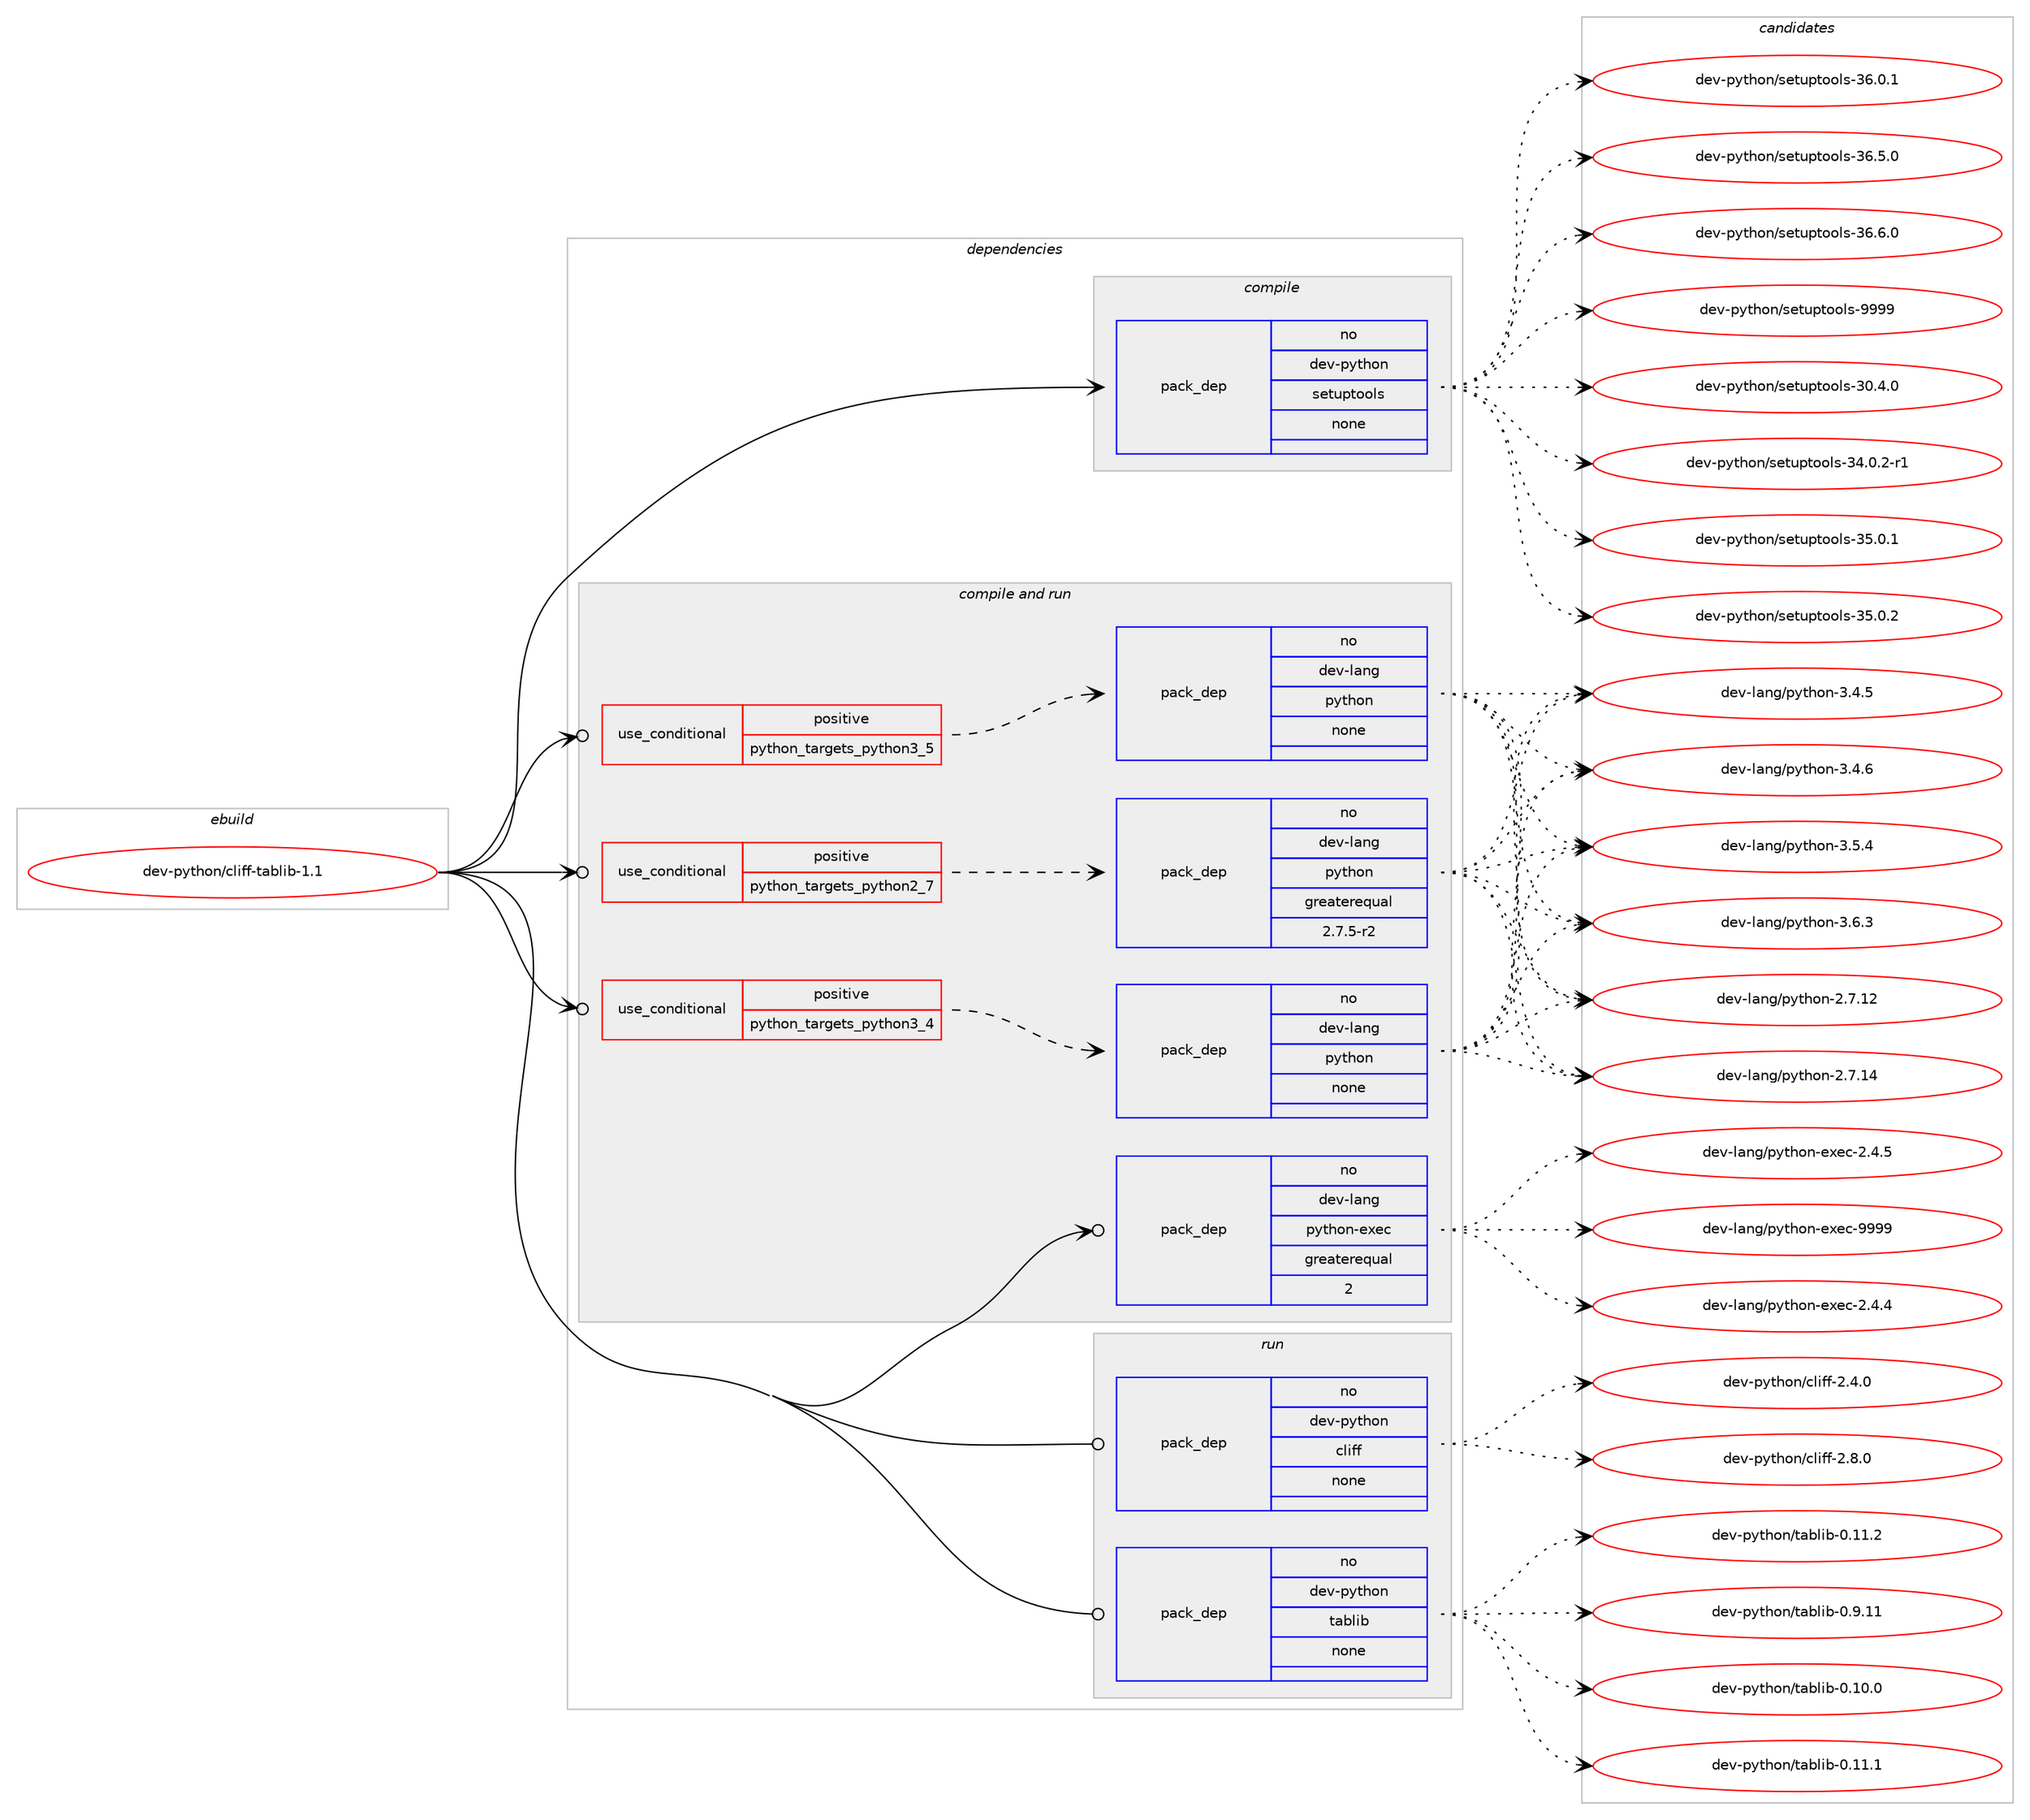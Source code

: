 digraph prolog {

# *************
# Graph options
# *************

newrank=true;
concentrate=true;
compound=true;
graph [rankdir=LR,fontname=Helvetica,fontsize=10,ranksep=1.5];#, ranksep=2.5, nodesep=0.2];
edge  [arrowhead=vee];
node  [fontname=Helvetica,fontsize=10];

# **********
# The ebuild
# **********

subgraph cluster_leftcol {
color=gray;
rank=same;
label=<<i>ebuild</i>>;
id [label="dev-python/cliff-tablib-1.1", color=red, width=4, href="../dev-python/cliff-tablib-1.1.svg"];
}

# ****************
# The dependencies
# ****************

subgraph cluster_midcol {
color=gray;
label=<<i>dependencies</i>>;
subgraph cluster_compile {
fillcolor="#eeeeee";
style=filled;
label=<<i>compile</i>>;
subgraph pack116415 {
dependency151003 [label=<<TABLE BORDER="0" CELLBORDER="1" CELLSPACING="0" CELLPADDING="4" WIDTH="220"><TR><TD ROWSPAN="6" CELLPADDING="30">pack_dep</TD></TR><TR><TD WIDTH="110">no</TD></TR><TR><TD>dev-python</TD></TR><TR><TD>setuptools</TD></TR><TR><TD>none</TD></TR><TR><TD></TD></TR></TABLE>>, shape=none, color=blue];
}
id:e -> dependency151003:w [weight=20,style="solid",arrowhead="vee"];
}
subgraph cluster_compileandrun {
fillcolor="#eeeeee";
style=filled;
label=<<i>compile and run</i>>;
subgraph cond30762 {
dependency151004 [label=<<TABLE BORDER="0" CELLBORDER="1" CELLSPACING="0" CELLPADDING="4"><TR><TD ROWSPAN="3" CELLPADDING="10">use_conditional</TD></TR><TR><TD>positive</TD></TR><TR><TD>python_targets_python2_7</TD></TR></TABLE>>, shape=none, color=red];
subgraph pack116416 {
dependency151005 [label=<<TABLE BORDER="0" CELLBORDER="1" CELLSPACING="0" CELLPADDING="4" WIDTH="220"><TR><TD ROWSPAN="6" CELLPADDING="30">pack_dep</TD></TR><TR><TD WIDTH="110">no</TD></TR><TR><TD>dev-lang</TD></TR><TR><TD>python</TD></TR><TR><TD>greaterequal</TD></TR><TR><TD>2.7.5-r2</TD></TR></TABLE>>, shape=none, color=blue];
}
dependency151004:e -> dependency151005:w [weight=20,style="dashed",arrowhead="vee"];
}
id:e -> dependency151004:w [weight=20,style="solid",arrowhead="odotvee"];
subgraph cond30763 {
dependency151006 [label=<<TABLE BORDER="0" CELLBORDER="1" CELLSPACING="0" CELLPADDING="4"><TR><TD ROWSPAN="3" CELLPADDING="10">use_conditional</TD></TR><TR><TD>positive</TD></TR><TR><TD>python_targets_python3_4</TD></TR></TABLE>>, shape=none, color=red];
subgraph pack116417 {
dependency151007 [label=<<TABLE BORDER="0" CELLBORDER="1" CELLSPACING="0" CELLPADDING="4" WIDTH="220"><TR><TD ROWSPAN="6" CELLPADDING="30">pack_dep</TD></TR><TR><TD WIDTH="110">no</TD></TR><TR><TD>dev-lang</TD></TR><TR><TD>python</TD></TR><TR><TD>none</TD></TR><TR><TD></TD></TR></TABLE>>, shape=none, color=blue];
}
dependency151006:e -> dependency151007:w [weight=20,style="dashed",arrowhead="vee"];
}
id:e -> dependency151006:w [weight=20,style="solid",arrowhead="odotvee"];
subgraph cond30764 {
dependency151008 [label=<<TABLE BORDER="0" CELLBORDER="1" CELLSPACING="0" CELLPADDING="4"><TR><TD ROWSPAN="3" CELLPADDING="10">use_conditional</TD></TR><TR><TD>positive</TD></TR><TR><TD>python_targets_python3_5</TD></TR></TABLE>>, shape=none, color=red];
subgraph pack116418 {
dependency151009 [label=<<TABLE BORDER="0" CELLBORDER="1" CELLSPACING="0" CELLPADDING="4" WIDTH="220"><TR><TD ROWSPAN="6" CELLPADDING="30">pack_dep</TD></TR><TR><TD WIDTH="110">no</TD></TR><TR><TD>dev-lang</TD></TR><TR><TD>python</TD></TR><TR><TD>none</TD></TR><TR><TD></TD></TR></TABLE>>, shape=none, color=blue];
}
dependency151008:e -> dependency151009:w [weight=20,style="dashed",arrowhead="vee"];
}
id:e -> dependency151008:w [weight=20,style="solid",arrowhead="odotvee"];
subgraph pack116419 {
dependency151010 [label=<<TABLE BORDER="0" CELLBORDER="1" CELLSPACING="0" CELLPADDING="4" WIDTH="220"><TR><TD ROWSPAN="6" CELLPADDING="30">pack_dep</TD></TR><TR><TD WIDTH="110">no</TD></TR><TR><TD>dev-lang</TD></TR><TR><TD>python-exec</TD></TR><TR><TD>greaterequal</TD></TR><TR><TD>2</TD></TR></TABLE>>, shape=none, color=blue];
}
id:e -> dependency151010:w [weight=20,style="solid",arrowhead="odotvee"];
}
subgraph cluster_run {
fillcolor="#eeeeee";
style=filled;
label=<<i>run</i>>;
subgraph pack116420 {
dependency151011 [label=<<TABLE BORDER="0" CELLBORDER="1" CELLSPACING="0" CELLPADDING="4" WIDTH="220"><TR><TD ROWSPAN="6" CELLPADDING="30">pack_dep</TD></TR><TR><TD WIDTH="110">no</TD></TR><TR><TD>dev-python</TD></TR><TR><TD>cliff</TD></TR><TR><TD>none</TD></TR><TR><TD></TD></TR></TABLE>>, shape=none, color=blue];
}
id:e -> dependency151011:w [weight=20,style="solid",arrowhead="odot"];
subgraph pack116421 {
dependency151012 [label=<<TABLE BORDER="0" CELLBORDER="1" CELLSPACING="0" CELLPADDING="4" WIDTH="220"><TR><TD ROWSPAN="6" CELLPADDING="30">pack_dep</TD></TR><TR><TD WIDTH="110">no</TD></TR><TR><TD>dev-python</TD></TR><TR><TD>tablib</TD></TR><TR><TD>none</TD></TR><TR><TD></TD></TR></TABLE>>, shape=none, color=blue];
}
id:e -> dependency151012:w [weight=20,style="solid",arrowhead="odot"];
}
}

# **************
# The candidates
# **************

subgraph cluster_choices {
rank=same;
color=gray;
label=<<i>candidates</i>>;

subgraph choice116415 {
color=black;
nodesep=1;
choice100101118451121211161041111104711510111611711211611111110811545514846524648 [label="dev-python/setuptools-30.4.0", color=red, width=4,href="../dev-python/setuptools-30.4.0.svg"];
choice1001011184511212111610411111047115101116117112116111111108115455152464846504511449 [label="dev-python/setuptools-34.0.2-r1", color=red, width=4,href="../dev-python/setuptools-34.0.2-r1.svg"];
choice100101118451121211161041111104711510111611711211611111110811545515346484649 [label="dev-python/setuptools-35.0.1", color=red, width=4,href="../dev-python/setuptools-35.0.1.svg"];
choice100101118451121211161041111104711510111611711211611111110811545515346484650 [label="dev-python/setuptools-35.0.2", color=red, width=4,href="../dev-python/setuptools-35.0.2.svg"];
choice100101118451121211161041111104711510111611711211611111110811545515446484649 [label="dev-python/setuptools-36.0.1", color=red, width=4,href="../dev-python/setuptools-36.0.1.svg"];
choice100101118451121211161041111104711510111611711211611111110811545515446534648 [label="dev-python/setuptools-36.5.0", color=red, width=4,href="../dev-python/setuptools-36.5.0.svg"];
choice100101118451121211161041111104711510111611711211611111110811545515446544648 [label="dev-python/setuptools-36.6.0", color=red, width=4,href="../dev-python/setuptools-36.6.0.svg"];
choice10010111845112121116104111110471151011161171121161111111081154557575757 [label="dev-python/setuptools-9999", color=red, width=4,href="../dev-python/setuptools-9999.svg"];
dependency151003:e -> choice100101118451121211161041111104711510111611711211611111110811545514846524648:w [style=dotted,weight="100"];
dependency151003:e -> choice1001011184511212111610411111047115101116117112116111111108115455152464846504511449:w [style=dotted,weight="100"];
dependency151003:e -> choice100101118451121211161041111104711510111611711211611111110811545515346484649:w [style=dotted,weight="100"];
dependency151003:e -> choice100101118451121211161041111104711510111611711211611111110811545515346484650:w [style=dotted,weight="100"];
dependency151003:e -> choice100101118451121211161041111104711510111611711211611111110811545515446484649:w [style=dotted,weight="100"];
dependency151003:e -> choice100101118451121211161041111104711510111611711211611111110811545515446534648:w [style=dotted,weight="100"];
dependency151003:e -> choice100101118451121211161041111104711510111611711211611111110811545515446544648:w [style=dotted,weight="100"];
dependency151003:e -> choice10010111845112121116104111110471151011161171121161111111081154557575757:w [style=dotted,weight="100"];
}
subgraph choice116416 {
color=black;
nodesep=1;
choice10010111845108971101034711212111610411111045504655464950 [label="dev-lang/python-2.7.12", color=red, width=4,href="../dev-lang/python-2.7.12.svg"];
choice10010111845108971101034711212111610411111045504655464952 [label="dev-lang/python-2.7.14", color=red, width=4,href="../dev-lang/python-2.7.14.svg"];
choice100101118451089711010347112121116104111110455146524653 [label="dev-lang/python-3.4.5", color=red, width=4,href="../dev-lang/python-3.4.5.svg"];
choice100101118451089711010347112121116104111110455146524654 [label="dev-lang/python-3.4.6", color=red, width=4,href="../dev-lang/python-3.4.6.svg"];
choice100101118451089711010347112121116104111110455146534652 [label="dev-lang/python-3.5.4", color=red, width=4,href="../dev-lang/python-3.5.4.svg"];
choice100101118451089711010347112121116104111110455146544651 [label="dev-lang/python-3.6.3", color=red, width=4,href="../dev-lang/python-3.6.3.svg"];
dependency151005:e -> choice10010111845108971101034711212111610411111045504655464950:w [style=dotted,weight="100"];
dependency151005:e -> choice10010111845108971101034711212111610411111045504655464952:w [style=dotted,weight="100"];
dependency151005:e -> choice100101118451089711010347112121116104111110455146524653:w [style=dotted,weight="100"];
dependency151005:e -> choice100101118451089711010347112121116104111110455146524654:w [style=dotted,weight="100"];
dependency151005:e -> choice100101118451089711010347112121116104111110455146534652:w [style=dotted,weight="100"];
dependency151005:e -> choice100101118451089711010347112121116104111110455146544651:w [style=dotted,weight="100"];
}
subgraph choice116417 {
color=black;
nodesep=1;
choice10010111845108971101034711212111610411111045504655464950 [label="dev-lang/python-2.7.12", color=red, width=4,href="../dev-lang/python-2.7.12.svg"];
choice10010111845108971101034711212111610411111045504655464952 [label="dev-lang/python-2.7.14", color=red, width=4,href="../dev-lang/python-2.7.14.svg"];
choice100101118451089711010347112121116104111110455146524653 [label="dev-lang/python-3.4.5", color=red, width=4,href="../dev-lang/python-3.4.5.svg"];
choice100101118451089711010347112121116104111110455146524654 [label="dev-lang/python-3.4.6", color=red, width=4,href="../dev-lang/python-3.4.6.svg"];
choice100101118451089711010347112121116104111110455146534652 [label="dev-lang/python-3.5.4", color=red, width=4,href="../dev-lang/python-3.5.4.svg"];
choice100101118451089711010347112121116104111110455146544651 [label="dev-lang/python-3.6.3", color=red, width=4,href="../dev-lang/python-3.6.3.svg"];
dependency151007:e -> choice10010111845108971101034711212111610411111045504655464950:w [style=dotted,weight="100"];
dependency151007:e -> choice10010111845108971101034711212111610411111045504655464952:w [style=dotted,weight="100"];
dependency151007:e -> choice100101118451089711010347112121116104111110455146524653:w [style=dotted,weight="100"];
dependency151007:e -> choice100101118451089711010347112121116104111110455146524654:w [style=dotted,weight="100"];
dependency151007:e -> choice100101118451089711010347112121116104111110455146534652:w [style=dotted,weight="100"];
dependency151007:e -> choice100101118451089711010347112121116104111110455146544651:w [style=dotted,weight="100"];
}
subgraph choice116418 {
color=black;
nodesep=1;
choice10010111845108971101034711212111610411111045504655464950 [label="dev-lang/python-2.7.12", color=red, width=4,href="../dev-lang/python-2.7.12.svg"];
choice10010111845108971101034711212111610411111045504655464952 [label="dev-lang/python-2.7.14", color=red, width=4,href="../dev-lang/python-2.7.14.svg"];
choice100101118451089711010347112121116104111110455146524653 [label="dev-lang/python-3.4.5", color=red, width=4,href="../dev-lang/python-3.4.5.svg"];
choice100101118451089711010347112121116104111110455146524654 [label="dev-lang/python-3.4.6", color=red, width=4,href="../dev-lang/python-3.4.6.svg"];
choice100101118451089711010347112121116104111110455146534652 [label="dev-lang/python-3.5.4", color=red, width=4,href="../dev-lang/python-3.5.4.svg"];
choice100101118451089711010347112121116104111110455146544651 [label="dev-lang/python-3.6.3", color=red, width=4,href="../dev-lang/python-3.6.3.svg"];
dependency151009:e -> choice10010111845108971101034711212111610411111045504655464950:w [style=dotted,weight="100"];
dependency151009:e -> choice10010111845108971101034711212111610411111045504655464952:w [style=dotted,weight="100"];
dependency151009:e -> choice100101118451089711010347112121116104111110455146524653:w [style=dotted,weight="100"];
dependency151009:e -> choice100101118451089711010347112121116104111110455146524654:w [style=dotted,weight="100"];
dependency151009:e -> choice100101118451089711010347112121116104111110455146534652:w [style=dotted,weight="100"];
dependency151009:e -> choice100101118451089711010347112121116104111110455146544651:w [style=dotted,weight="100"];
}
subgraph choice116419 {
color=black;
nodesep=1;
choice1001011184510897110103471121211161041111104510112010199455046524652 [label="dev-lang/python-exec-2.4.4", color=red, width=4,href="../dev-lang/python-exec-2.4.4.svg"];
choice1001011184510897110103471121211161041111104510112010199455046524653 [label="dev-lang/python-exec-2.4.5", color=red, width=4,href="../dev-lang/python-exec-2.4.5.svg"];
choice10010111845108971101034711212111610411111045101120101994557575757 [label="dev-lang/python-exec-9999", color=red, width=4,href="../dev-lang/python-exec-9999.svg"];
dependency151010:e -> choice1001011184510897110103471121211161041111104510112010199455046524652:w [style=dotted,weight="100"];
dependency151010:e -> choice1001011184510897110103471121211161041111104510112010199455046524653:w [style=dotted,weight="100"];
dependency151010:e -> choice10010111845108971101034711212111610411111045101120101994557575757:w [style=dotted,weight="100"];
}
subgraph choice116420 {
color=black;
nodesep=1;
choice100101118451121211161041111104799108105102102455046524648 [label="dev-python/cliff-2.4.0", color=red, width=4,href="../dev-python/cliff-2.4.0.svg"];
choice100101118451121211161041111104799108105102102455046564648 [label="dev-python/cliff-2.8.0", color=red, width=4,href="../dev-python/cliff-2.8.0.svg"];
dependency151011:e -> choice100101118451121211161041111104799108105102102455046524648:w [style=dotted,weight="100"];
dependency151011:e -> choice100101118451121211161041111104799108105102102455046564648:w [style=dotted,weight="100"];
}
subgraph choice116421 {
color=black;
nodesep=1;
choice100101118451121211161041111104711697981081059845484649484648 [label="dev-python/tablib-0.10.0", color=red, width=4,href="../dev-python/tablib-0.10.0.svg"];
choice100101118451121211161041111104711697981081059845484649494649 [label="dev-python/tablib-0.11.1", color=red, width=4,href="../dev-python/tablib-0.11.1.svg"];
choice100101118451121211161041111104711697981081059845484649494650 [label="dev-python/tablib-0.11.2", color=red, width=4,href="../dev-python/tablib-0.11.2.svg"];
choice100101118451121211161041111104711697981081059845484657464949 [label="dev-python/tablib-0.9.11", color=red, width=4,href="../dev-python/tablib-0.9.11.svg"];
dependency151012:e -> choice100101118451121211161041111104711697981081059845484649484648:w [style=dotted,weight="100"];
dependency151012:e -> choice100101118451121211161041111104711697981081059845484649494649:w [style=dotted,weight="100"];
dependency151012:e -> choice100101118451121211161041111104711697981081059845484649494650:w [style=dotted,weight="100"];
dependency151012:e -> choice100101118451121211161041111104711697981081059845484657464949:w [style=dotted,weight="100"];
}
}

}

